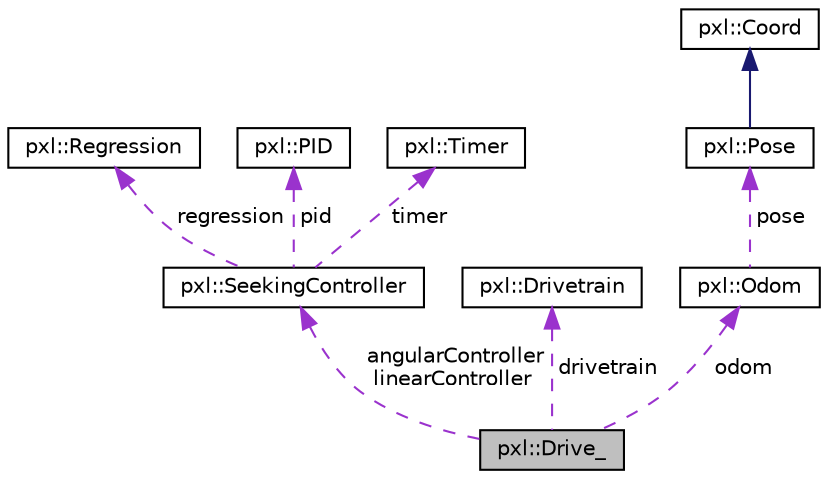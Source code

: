 digraph "pxl::Drive_"
{
 // LATEX_PDF_SIZE
  edge [fontname="Helvetica",fontsize="10",labelfontname="Helvetica",labelfontsize="10"];
  node [fontname="Helvetica",fontsize="10",shape=record];
  Node1 [label="pxl::Drive_",height=0.2,width=0.4,color="black", fillcolor="grey75", style="filled", fontcolor="black",tooltip=" "];
  Node2 -> Node1 [dir="back",color="darkorchid3",fontsize="10",style="dashed",label=" angularController\nlinearController" ,fontname="Helvetica"];
  Node2 [label="pxl::SeekingController",height=0.2,width=0.4,color="black", fillcolor="white", style="filled",URL="$classpxl_1_1SeekingController.html",tooltip="The SeekingController class represents a controller used for seeking a target value."];
  Node3 -> Node2 [dir="back",color="darkorchid3",fontsize="10",style="dashed",label=" regression" ,fontname="Helvetica"];
  Node3 [label="pxl::Regression",height=0.2,width=0.4,color="black", fillcolor="white", style="filled",URL="$classpxl_1_1Regression.html",tooltip="A class that performs regression analysis on a set of points."];
  Node4 -> Node2 [dir="back",color="darkorchid3",fontsize="10",style="dashed",label=" pid" ,fontname="Helvetica"];
  Node4 [label="pxl::PID",height=0.2,width=0.4,color="black", fillcolor="white", style="filled",URL="$classpxl_1_1PID.html",tooltip="A class representing a Proportional-Integral-Derivative (PID) controller."];
  Node5 -> Node2 [dir="back",color="darkorchid3",fontsize="10",style="dashed",label=" timer" ,fontname="Helvetica"];
  Node5 [label="pxl::Timer",height=0.2,width=0.4,color="black", fillcolor="white", style="filled",URL="$classpxl_1_1Timer.html",tooltip=" "];
  Node6 -> Node1 [dir="back",color="darkorchid3",fontsize="10",style="dashed",label=" drivetrain" ,fontname="Helvetica"];
  Node6 [label="pxl::Drivetrain",height=0.2,width=0.4,color="black", fillcolor="white", style="filled",URL="$classpxl_1_1Drivetrain.html",tooltip="Represents a drivetrain for a robot."];
  Node7 -> Node1 [dir="back",color="darkorchid3",fontsize="10",style="dashed",label=" odom" ,fontname="Helvetica"];
  Node7 [label="pxl::Odom",height=0.2,width=0.4,color="black", fillcolor="white", style="filled",URL="$classpxl_1_1Odom.html",tooltip="The Odom class represents an odometry system that tracks the robot's position and orientation."];
  Node8 -> Node7 [dir="back",color="darkorchid3",fontsize="10",style="dashed",label=" pose" ,fontname="Helvetica"];
  Node8 [label="pxl::Pose",height=0.2,width=0.4,color="black", fillcolor="white", style="filled",URL="$classpxl_1_1Pose.html",tooltip="The Pose class contains classes and functions related to (x, y, theta) coordinates."];
  Node9 -> Node8 [dir="back",color="midnightblue",fontsize="10",style="solid",fontname="Helvetica"];
  Node9 [label="pxl::Coord",height=0.2,width=0.4,color="black", fillcolor="white", style="filled",URL="$classpxl_1_1Coord.html",tooltip="Represents a coordinate in 2D space."];
}
